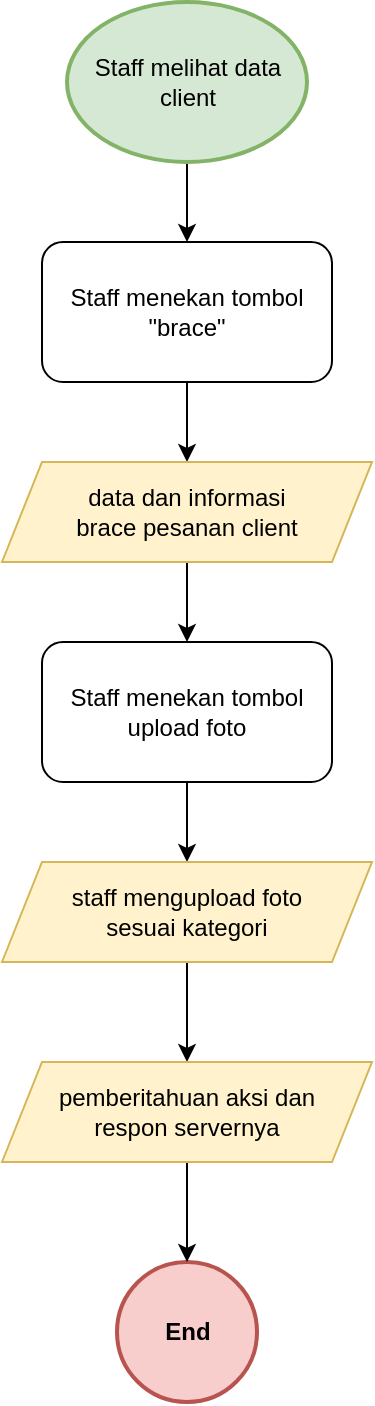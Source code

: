 <mxfile version="20.8.16" type="device"><diagram name="Page-1" id="y0ivTk51DPNjO0dVRG_-"><mxGraphModel dx="954" dy="603" grid="1" gridSize="10" guides="1" tooltips="1" connect="1" arrows="1" fold="1" page="1" pageScale="1" pageWidth="850" pageHeight="1100" math="0" shadow="0"><root><mxCell id="0"/><mxCell id="1" parent="0"/><mxCell id="Qtx-Q-_FdvOajwqkJ-SO-66" value="" style="edgeStyle=orthogonalEdgeStyle;rounded=0;orthogonalLoop=1;jettySize=auto;html=1;" parent="1" source="Qtx-Q-_FdvOajwqkJ-SO-34" target="Qtx-Q-_FdvOajwqkJ-SO-57" edge="1"><mxGeometry relative="1" as="geometry"/></mxCell><mxCell id="Qtx-Q-_FdvOajwqkJ-SO-34" value="Staff melihat data client" style="ellipse;whiteSpace=wrap;html=1;fillColor=#d5e8d4;strokeColor=#82b366;strokeWidth=2;" parent="1" vertex="1"><mxGeometry x="365.5" y="70" width="120" height="80" as="geometry"/></mxCell><mxCell id="Qtx-Q-_FdvOajwqkJ-SO-48" value="End" style="ellipse;whiteSpace=wrap;html=1;aspect=fixed;fillColor=#f8cecc;strokeColor=#b85450;fontStyle=1;strokeWidth=2;" parent="1" vertex="1"><mxGeometry x="390.5" y="700" width="70" height="70" as="geometry"/></mxCell><mxCell id="Qtx-Q-_FdvOajwqkJ-SO-56" value="" style="edgeStyle=orthogonalEdgeStyle;rounded=0;orthogonalLoop=1;jettySize=auto;html=1;" parent="1" source="Qtx-Q-_FdvOajwqkJ-SO-57" target="Qtx-Q-_FdvOajwqkJ-SO-59" edge="1"><mxGeometry relative="1" as="geometry"/></mxCell><mxCell id="Qtx-Q-_FdvOajwqkJ-SO-57" value="Staff menekan tombol&lt;br&gt;&quot;brace&quot;" style="rounded=1;whiteSpace=wrap;html=1;fontSize=12;glass=0;strokeWidth=1;shadow=0;" parent="1" vertex="1"><mxGeometry x="353" y="190" width="145" height="70" as="geometry"/></mxCell><mxCell id="Qtx-Q-_FdvOajwqkJ-SO-58" value="" style="edgeStyle=orthogonalEdgeStyle;rounded=0;orthogonalLoop=1;jettySize=auto;html=1;" parent="1" source="Qtx-Q-_FdvOajwqkJ-SO-59" target="Qtx-Q-_FdvOajwqkJ-SO-61" edge="1"><mxGeometry relative="1" as="geometry"/></mxCell><mxCell id="Qtx-Q-_FdvOajwqkJ-SO-59" value="data dan informasi&lt;br&gt;brace pesanan client" style="shape=parallelogram;perimeter=parallelogramPerimeter;whiteSpace=wrap;html=1;fixedSize=1;strokeWidth=1;fillColor=#fff2cc;strokeColor=#d6b656;" parent="1" vertex="1"><mxGeometry x="333" y="300" width="185" height="50" as="geometry"/></mxCell><mxCell id="Qtx-Q-_FdvOajwqkJ-SO-60" value="" style="edgeStyle=orthogonalEdgeStyle;rounded=0;orthogonalLoop=1;jettySize=auto;html=1;" parent="1" source="Qtx-Q-_FdvOajwqkJ-SO-61" target="Qtx-Q-_FdvOajwqkJ-SO-63" edge="1"><mxGeometry relative="1" as="geometry"/></mxCell><mxCell id="Qtx-Q-_FdvOajwqkJ-SO-61" value="Staff menekan tombol&lt;br&gt;upload foto" style="rounded=1;whiteSpace=wrap;html=1;fontSize=12;glass=0;strokeWidth=1;shadow=0;" parent="1" vertex="1"><mxGeometry x="353" y="390" width="145" height="70" as="geometry"/></mxCell><mxCell id="Qtx-Q-_FdvOajwqkJ-SO-62" value="" style="edgeStyle=orthogonalEdgeStyle;rounded=0;orthogonalLoop=1;jettySize=auto;html=1;" parent="1" source="Qtx-Q-_FdvOajwqkJ-SO-63" target="Qtx-Q-_FdvOajwqkJ-SO-65" edge="1"><mxGeometry relative="1" as="geometry"/></mxCell><mxCell id="Qtx-Q-_FdvOajwqkJ-SO-63" value="staff mengupload foto&lt;br&gt;sesuai kategori" style="shape=parallelogram;perimeter=parallelogramPerimeter;whiteSpace=wrap;html=1;fixedSize=1;strokeWidth=1;fillColor=#fff2cc;strokeColor=#d6b656;" parent="1" vertex="1"><mxGeometry x="333" y="500" width="185" height="50" as="geometry"/></mxCell><mxCell id="Qtx-Q-_FdvOajwqkJ-SO-64" value="" style="edgeStyle=orthogonalEdgeStyle;rounded=0;orthogonalLoop=1;jettySize=auto;html=1;" parent="1" source="Qtx-Q-_FdvOajwqkJ-SO-65" target="Qtx-Q-_FdvOajwqkJ-SO-48" edge="1"><mxGeometry relative="1" as="geometry"/></mxCell><mxCell id="Qtx-Q-_FdvOajwqkJ-SO-65" value="pemberitahuan aksi dan&lt;br&gt;respon servernya" style="shape=parallelogram;perimeter=parallelogramPerimeter;whiteSpace=wrap;html=1;fixedSize=1;strokeWidth=1;fillColor=#fff2cc;strokeColor=#d6b656;" parent="1" vertex="1"><mxGeometry x="333" y="600" width="185" height="50" as="geometry"/></mxCell></root></mxGraphModel></diagram></mxfile>